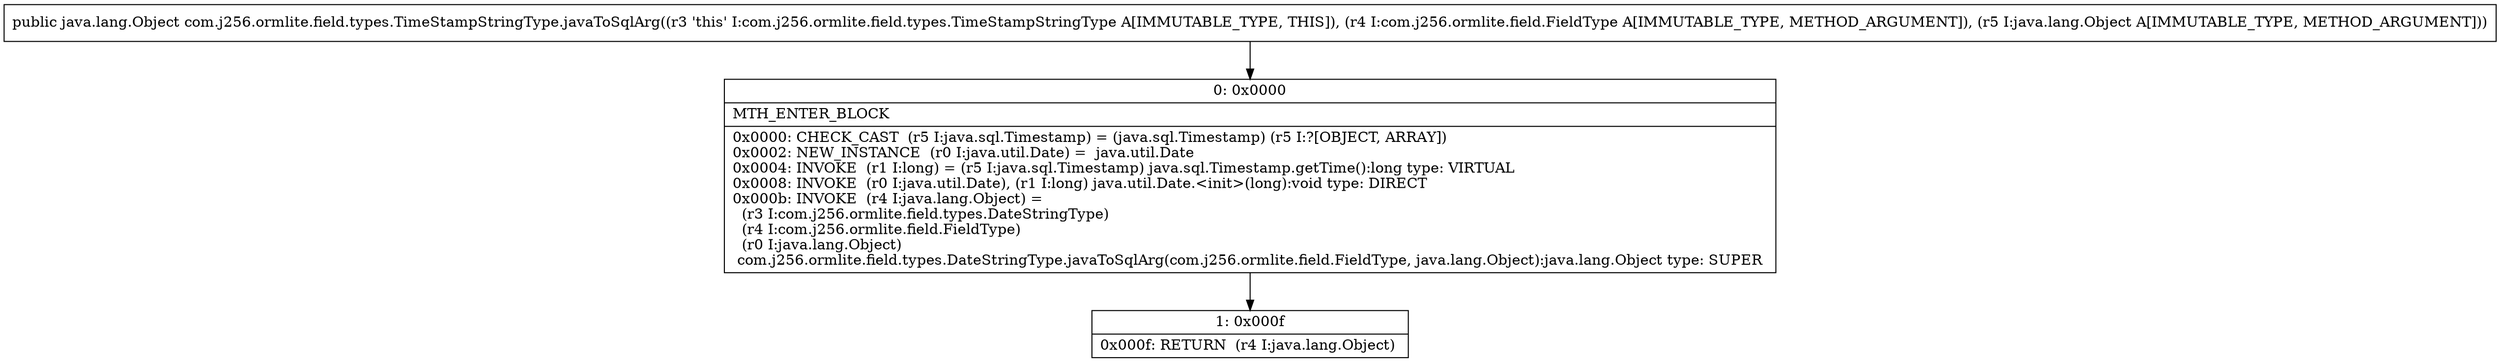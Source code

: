 digraph "CFG forcom.j256.ormlite.field.types.TimeStampStringType.javaToSqlArg(Lcom\/j256\/ormlite\/field\/FieldType;Ljava\/lang\/Object;)Ljava\/lang\/Object;" {
Node_0 [shape=record,label="{0\:\ 0x0000|MTH_ENTER_BLOCK\l|0x0000: CHECK_CAST  (r5 I:java.sql.Timestamp) = (java.sql.Timestamp) (r5 I:?[OBJECT, ARRAY]) \l0x0002: NEW_INSTANCE  (r0 I:java.util.Date) =  java.util.Date \l0x0004: INVOKE  (r1 I:long) = (r5 I:java.sql.Timestamp) java.sql.Timestamp.getTime():long type: VIRTUAL \l0x0008: INVOKE  (r0 I:java.util.Date), (r1 I:long) java.util.Date.\<init\>(long):void type: DIRECT \l0x000b: INVOKE  (r4 I:java.lang.Object) = \l  (r3 I:com.j256.ormlite.field.types.DateStringType)\l  (r4 I:com.j256.ormlite.field.FieldType)\l  (r0 I:java.lang.Object)\l com.j256.ormlite.field.types.DateStringType.javaToSqlArg(com.j256.ormlite.field.FieldType, java.lang.Object):java.lang.Object type: SUPER \l}"];
Node_1 [shape=record,label="{1\:\ 0x000f|0x000f: RETURN  (r4 I:java.lang.Object) \l}"];
MethodNode[shape=record,label="{public java.lang.Object com.j256.ormlite.field.types.TimeStampStringType.javaToSqlArg((r3 'this' I:com.j256.ormlite.field.types.TimeStampStringType A[IMMUTABLE_TYPE, THIS]), (r4 I:com.j256.ormlite.field.FieldType A[IMMUTABLE_TYPE, METHOD_ARGUMENT]), (r5 I:java.lang.Object A[IMMUTABLE_TYPE, METHOD_ARGUMENT])) }"];
MethodNode -> Node_0;
Node_0 -> Node_1;
}


